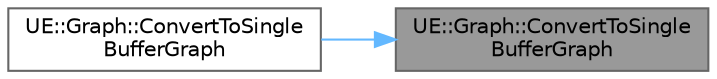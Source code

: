 digraph "UE::Graph::ConvertToSingleBufferGraph"
{
 // INTERACTIVE_SVG=YES
 // LATEX_PDF_SIZE
  bgcolor="transparent";
  edge [fontname=Helvetica,fontsize=10,labelfontname=Helvetica,labelfontsize=10];
  node [fontname=Helvetica,fontsize=10,shape=box,height=0.2,width=0.4];
  rankdir="RL";
  Node1 [id="Node000001",label="UE::Graph::ConvertToSingle\lBufferGraph",height=0.2,width=0.4,color="gray40", fillcolor="grey60", style="filled", fontcolor="black",tooltip="Convert an array of separately allocated edge ranges into a single buffer shared by all vertices and ..."];
  Node1 -> Node2 [id="edge1_Node000001_Node000002",dir="back",color="steelblue1",style="solid",tooltip=" "];
  Node2 [id="Node000002",label="UE::Graph::ConvertToSingle\lBufferGraph",height=0.2,width=0.4,color="grey40", fillcolor="white", style="filled",URL="$d3/d33/namespaceUE_1_1Graph.html#af04cbc9cc91d5586d63f409047700e4d",tooltip="Convert an array of separately allocated edge ranges into a single buffer shared by all vertices and ..."];
}
